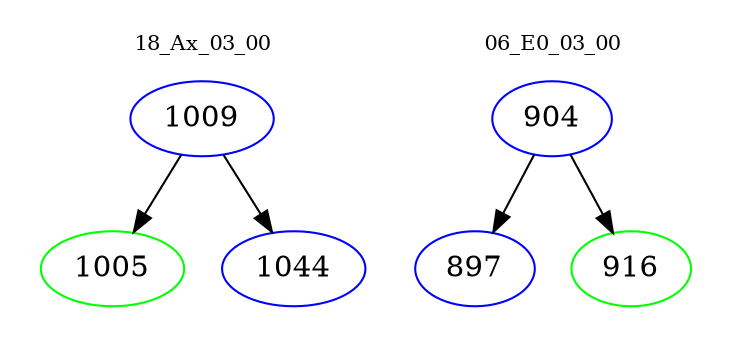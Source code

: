 digraph{
subgraph cluster_0 {
color = white
label = "18_Ax_03_00";
fontsize=10;
T0_1009 [label="1009", color="blue"]
T0_1009 -> T0_1005 [color="black"]
T0_1005 [label="1005", color="green"]
T0_1009 -> T0_1044 [color="black"]
T0_1044 [label="1044", color="blue"]
}
subgraph cluster_1 {
color = white
label = "06_E0_03_00";
fontsize=10;
T1_904 [label="904", color="blue"]
T1_904 -> T1_897 [color="black"]
T1_897 [label="897", color="blue"]
T1_904 -> T1_916 [color="black"]
T1_916 [label="916", color="green"]
}
}
